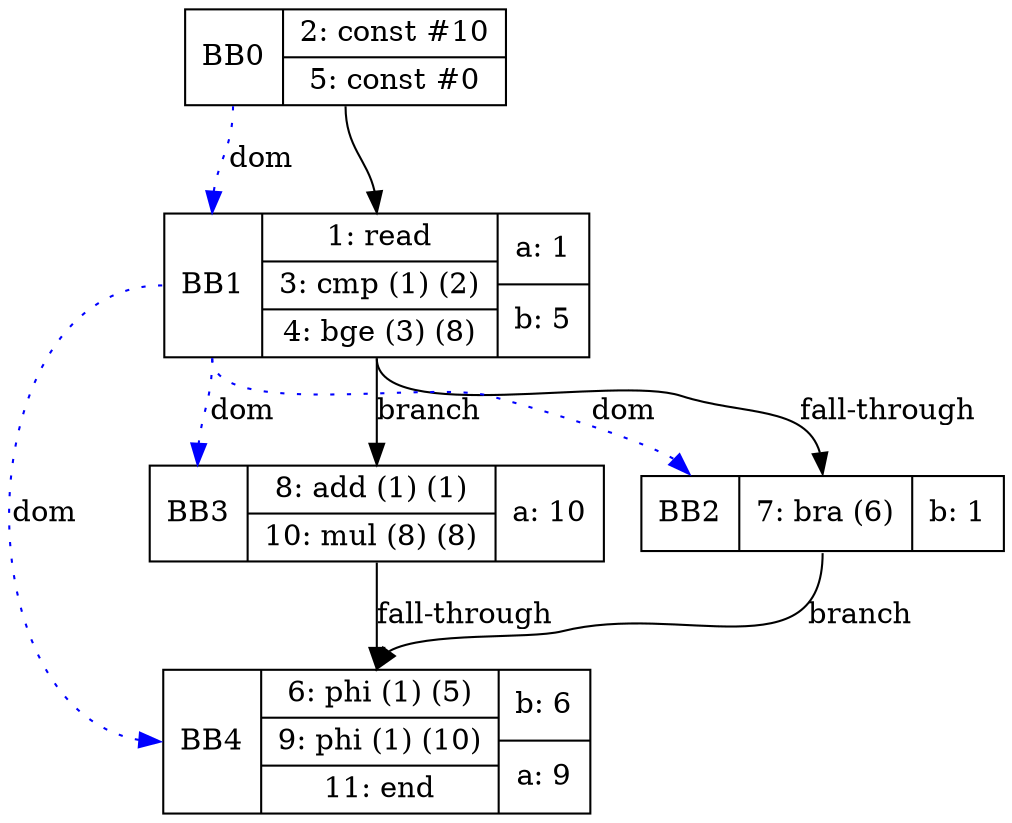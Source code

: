 digraph G {
bb0[shape=record, label="<b>BB0|{2: const #10|5: const #0}"];
bb1[shape=record, label="<b>BB1|{1: read|3: cmp (1) (2)|4: bge (3) (8)} | {a: 1|b: 5}"];
bb2[shape=record, label="<b>BB2|{7: bra (6)} | {b: 1}"];
bb3[shape=record, label="<b>BB3|{8: add (1) (1)|10: mul (8) (8)} | {a: 10}"];
bb4[shape=record, label="<b>BB4|{6: phi (1) (5)|9: phi (1) (10)|11: end} | {b: 6|a: 9}"];
bb0:s->bb1:n ;
bb1:s->bb2:n [label="fall-through"];bb1:s->bb3:n [label="branch"];
bb2:s->bb4:n [label="branch"];
bb3:s->bb4:n [label="fall-through"];
bb0:b->bb1:b [color=blue, style=dotted, label="dom"];
bb1:b->bb2:b [color=blue, style=dotted, label="dom"];
bb1:b->bb3:b [color=blue, style=dotted, label="dom"];
bb1:b->bb4:b [color=blue, style=dotted, label="dom"];
}
